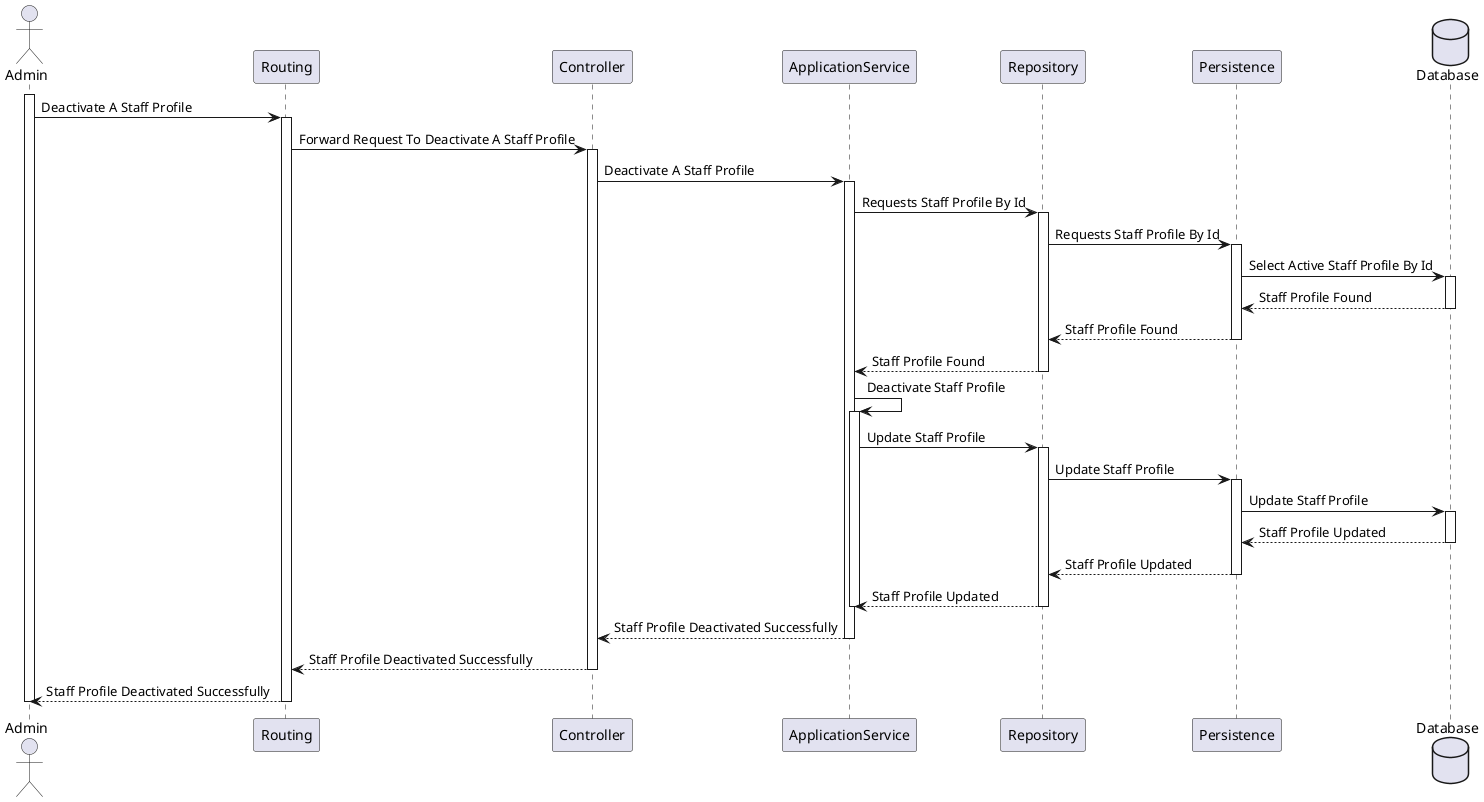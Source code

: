 ﻿@startuml
actor Admin
participant Routing
participant Controller
participant ApplicationService
participant Repository
participant Persistence
database Database

activate Admin

Admin -> Routing : Deactivate A Staff Profile
activate Routing

Routing -> Controller : Forward Request To Deactivate A Staff Profile
activate Controller

Controller -> ApplicationService : Deactivate A Staff Profile
activate ApplicationService

ApplicationService -> Repository : Requests Staff Profile By Id
activate Repository

Repository -> Persistence : Requests Staff Profile By Id
activate Persistence

Persistence -> Database : Select Active Staff Profile By Id
activate Database

Database --> Persistence : Staff Profile Found
deactivate Database

Persistence --> Repository : Staff Profile Found
deactivate Persistence

Repository --> ApplicationService : Staff Profile Found
deactivate Repository

ApplicationService -> ApplicationService : Deactivate Staff Profile
activate ApplicationService

ApplicationService -> Repository : Update Staff Profile
activate Repository

Repository -> Persistence : Update Staff Profile
activate Persistence

Persistence -> Database : Update Staff Profile
activate Database

Database --> Persistence : Staff Profile Updated
deactivate Database

Persistence --> Repository : Staff Profile Updated
deactivate Persistence

Repository --> ApplicationService : Staff Profile Updated
deactivate Repository
deactivate ApplicationService

ApplicationService --> Controller : Staff Profile Deactivated Successfully
deactivate ApplicationService

Controller --> Routing : Staff Profile Deactivated Successfully
deactivate Controller

Routing --> Admin : Staff Profile Deactivated Successfully
deactivate Routing

deactivate Admin

@enduml
